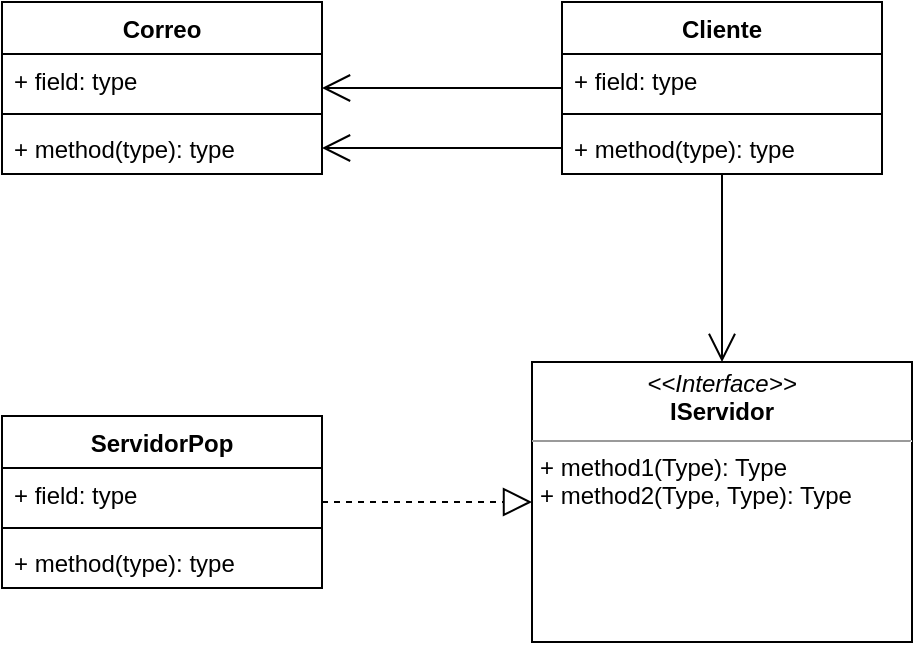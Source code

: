<mxfile version="13.0.3" type="device"><diagram id="8RQ1nSKEIm34SYGcvPY4" name="Page-1"><mxGraphModel dx="1086" dy="806" grid="1" gridSize="10" guides="1" tooltips="1" connect="1" arrows="1" fold="1" page="1" pageScale="1" pageWidth="827" pageHeight="1169" math="0" shadow="0"><root><mxCell id="0"/><mxCell id="1" parent="0"/><mxCell id="BKIFKxEb8hz7qiYJCP8L-1" value="Correo" style="swimlane;fontStyle=1;align=center;verticalAlign=top;childLayout=stackLayout;horizontal=1;startSize=26;horizontalStack=0;resizeParent=1;resizeParentMax=0;resizeLast=0;collapsible=1;marginBottom=0;" vertex="1" parent="1"><mxGeometry x="190" y="310" width="160" height="86" as="geometry"/></mxCell><mxCell id="BKIFKxEb8hz7qiYJCP8L-2" value="+ field: type" style="text;strokeColor=none;fillColor=none;align=left;verticalAlign=top;spacingLeft=4;spacingRight=4;overflow=hidden;rotatable=0;points=[[0,0.5],[1,0.5]];portConstraint=eastwest;" vertex="1" parent="BKIFKxEb8hz7qiYJCP8L-1"><mxGeometry y="26" width="160" height="26" as="geometry"/></mxCell><mxCell id="BKIFKxEb8hz7qiYJCP8L-3" value="" style="line;strokeWidth=1;fillColor=none;align=left;verticalAlign=middle;spacingTop=-1;spacingLeft=3;spacingRight=3;rotatable=0;labelPosition=right;points=[];portConstraint=eastwest;" vertex="1" parent="BKIFKxEb8hz7qiYJCP8L-1"><mxGeometry y="52" width="160" height="8" as="geometry"/></mxCell><mxCell id="BKIFKxEb8hz7qiYJCP8L-4" value="+ method(type): type" style="text;strokeColor=none;fillColor=none;align=left;verticalAlign=top;spacingLeft=4;spacingRight=4;overflow=hidden;rotatable=0;points=[[0,0.5],[1,0.5]];portConstraint=eastwest;" vertex="1" parent="BKIFKxEb8hz7qiYJCP8L-1"><mxGeometry y="60" width="160" height="26" as="geometry"/></mxCell><mxCell id="BKIFKxEb8hz7qiYJCP8L-6" value="Cliente" style="swimlane;fontStyle=1;align=center;verticalAlign=top;childLayout=stackLayout;horizontal=1;startSize=26;horizontalStack=0;resizeParent=1;resizeParentMax=0;resizeLast=0;collapsible=1;marginBottom=0;" vertex="1" parent="1"><mxGeometry x="470" y="310" width="160" height="86" as="geometry"/></mxCell><mxCell id="BKIFKxEb8hz7qiYJCP8L-7" value="+ field: type" style="text;strokeColor=none;fillColor=none;align=left;verticalAlign=top;spacingLeft=4;spacingRight=4;overflow=hidden;rotatable=0;points=[[0,0.5],[1,0.5]];portConstraint=eastwest;" vertex="1" parent="BKIFKxEb8hz7qiYJCP8L-6"><mxGeometry y="26" width="160" height="26" as="geometry"/></mxCell><mxCell id="BKIFKxEb8hz7qiYJCP8L-8" value="" style="line;strokeWidth=1;fillColor=none;align=left;verticalAlign=middle;spacingTop=-1;spacingLeft=3;spacingRight=3;rotatable=0;labelPosition=right;points=[];portConstraint=eastwest;" vertex="1" parent="BKIFKxEb8hz7qiYJCP8L-6"><mxGeometry y="52" width="160" height="8" as="geometry"/></mxCell><mxCell id="BKIFKxEb8hz7qiYJCP8L-9" value="+ method(type): type" style="text;strokeColor=none;fillColor=none;align=left;verticalAlign=top;spacingLeft=4;spacingRight=4;overflow=hidden;rotatable=0;points=[[0,0.5],[1,0.5]];portConstraint=eastwest;" vertex="1" parent="BKIFKxEb8hz7qiYJCP8L-6"><mxGeometry y="60" width="160" height="26" as="geometry"/></mxCell><mxCell id="BKIFKxEb8hz7qiYJCP8L-10" value="&lt;p style=&quot;margin: 0px ; margin-top: 4px ; text-align: center&quot;&gt;&lt;i&gt;&amp;lt;&amp;lt;Interface&amp;gt;&amp;gt;&lt;/i&gt;&lt;br&gt;&lt;b&gt;IServidor&lt;/b&gt;&lt;/p&gt;&lt;hr size=&quot;1&quot;&gt;&lt;p style=&quot;margin: 0px ; margin-left: 4px&quot;&gt;+ method1(Type): Type&lt;br&gt;+ method2(Type, Type): Type&lt;/p&gt;" style="verticalAlign=top;align=left;overflow=fill;fontSize=12;fontFamily=Helvetica;html=1;" vertex="1" parent="1"><mxGeometry x="455" y="490" width="190" height="140" as="geometry"/></mxCell><mxCell id="BKIFKxEb8hz7qiYJCP8L-11" value="ServidorPop" style="swimlane;fontStyle=1;align=center;verticalAlign=top;childLayout=stackLayout;horizontal=1;startSize=26;horizontalStack=0;resizeParent=1;resizeParentMax=0;resizeLast=0;collapsible=1;marginBottom=0;" vertex="1" parent="1"><mxGeometry x="190" y="517" width="160" height="86" as="geometry"/></mxCell><mxCell id="BKIFKxEb8hz7qiYJCP8L-12" value="+ field: type" style="text;strokeColor=none;fillColor=none;align=left;verticalAlign=top;spacingLeft=4;spacingRight=4;overflow=hidden;rotatable=0;points=[[0,0.5],[1,0.5]];portConstraint=eastwest;" vertex="1" parent="BKIFKxEb8hz7qiYJCP8L-11"><mxGeometry y="26" width="160" height="26" as="geometry"/></mxCell><mxCell id="BKIFKxEb8hz7qiYJCP8L-13" value="" style="line;strokeWidth=1;fillColor=none;align=left;verticalAlign=middle;spacingTop=-1;spacingLeft=3;spacingRight=3;rotatable=0;labelPosition=right;points=[];portConstraint=eastwest;" vertex="1" parent="BKIFKxEb8hz7qiYJCP8L-11"><mxGeometry y="52" width="160" height="8" as="geometry"/></mxCell><mxCell id="BKIFKxEb8hz7qiYJCP8L-14" value="+ method(type): type" style="text;strokeColor=none;fillColor=none;align=left;verticalAlign=top;spacingLeft=4;spacingRight=4;overflow=hidden;rotatable=0;points=[[0,0.5],[1,0.5]];portConstraint=eastwest;" vertex="1" parent="BKIFKxEb8hz7qiYJCP8L-11"><mxGeometry y="60" width="160" height="26" as="geometry"/></mxCell><mxCell id="BKIFKxEb8hz7qiYJCP8L-16" value="" style="endArrow=open;endFill=1;endSize=12;html=1;" edge="1" parent="1" source="BKIFKxEb8hz7qiYJCP8L-6" target="BKIFKxEb8hz7qiYJCP8L-1"><mxGeometry width="160" relative="1" as="geometry"><mxPoint x="220" y="410" as="sourcePoint"/><mxPoint x="380" y="410" as="targetPoint"/></mxGeometry></mxCell><mxCell id="BKIFKxEb8hz7qiYJCP8L-17" value="" style="endArrow=open;endFill=1;endSize=12;html=1;entryX=1;entryY=0.5;entryDx=0;entryDy=0;exitX=0;exitY=0.5;exitDx=0;exitDy=0;" edge="1" parent="1" source="BKIFKxEb8hz7qiYJCP8L-9" target="BKIFKxEb8hz7qiYJCP8L-4"><mxGeometry width="160" relative="1" as="geometry"><mxPoint x="330" y="430" as="sourcePoint"/><mxPoint x="490" y="430" as="targetPoint"/></mxGeometry></mxCell><mxCell id="BKIFKxEb8hz7qiYJCP8L-18" value="" style="endArrow=open;endFill=1;endSize=12;html=1;" edge="1" parent="1" source="BKIFKxEb8hz7qiYJCP8L-6" target="BKIFKxEb8hz7qiYJCP8L-10"><mxGeometry width="160" relative="1" as="geometry"><mxPoint x="340" y="210" as="sourcePoint"/><mxPoint x="500" y="210" as="targetPoint"/></mxGeometry></mxCell><mxCell id="BKIFKxEb8hz7qiYJCP8L-19" value="" style="endArrow=block;dashed=1;endFill=0;endSize=12;html=1;" edge="1" parent="1" source="BKIFKxEb8hz7qiYJCP8L-11" target="BKIFKxEb8hz7qiYJCP8L-10"><mxGeometry width="160" relative="1" as="geometry"><mxPoint x="220" y="410" as="sourcePoint"/><mxPoint x="380" y="410" as="targetPoint"/></mxGeometry></mxCell></root></mxGraphModel></diagram></mxfile>
